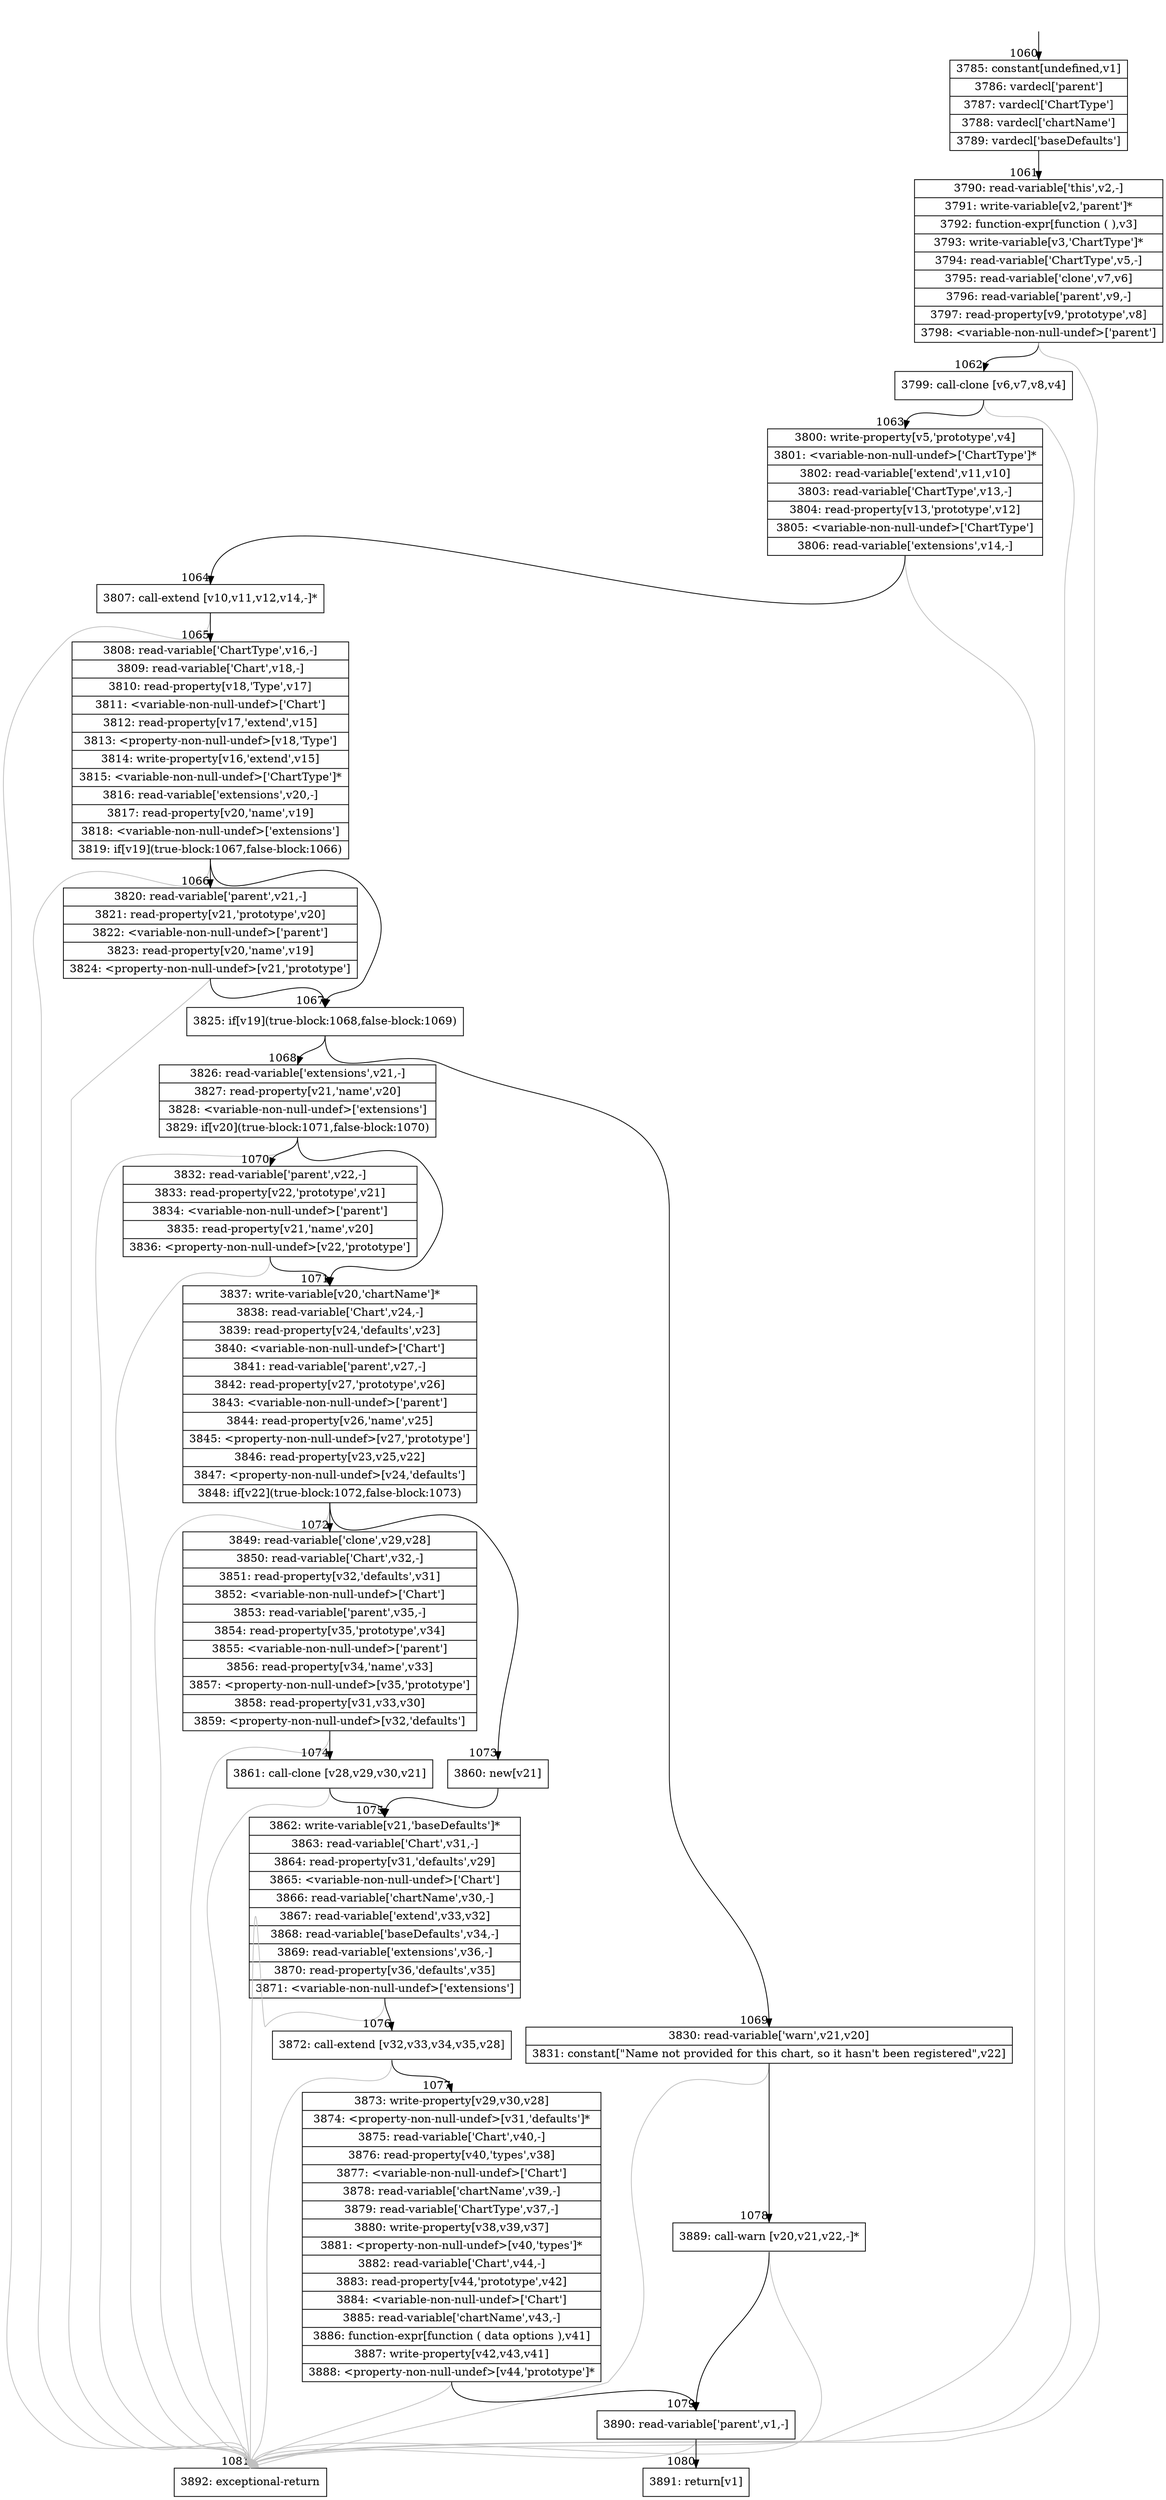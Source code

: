 digraph {
rankdir="TD"
BB_entry109[shape=none,label=""];
BB_entry109 -> BB1060 [tailport=s, headport=n, headlabel="    1060"]
BB1060 [shape=record label="{3785: constant[undefined,v1]|3786: vardecl['parent']|3787: vardecl['ChartType']|3788: vardecl['chartName']|3789: vardecl['baseDefaults']}" ] 
BB1060 -> BB1061 [tailport=s, headport=n, headlabel="      1061"]
BB1061 [shape=record label="{3790: read-variable['this',v2,-]|3791: write-variable[v2,'parent']*|3792: function-expr[function ( ),v3]|3793: write-variable[v3,'ChartType']*|3794: read-variable['ChartType',v5,-]|3795: read-variable['clone',v7,v6]|3796: read-variable['parent',v9,-]|3797: read-property[v9,'prototype',v8]|3798: \<variable-non-null-undef\>['parent']}" ] 
BB1061 -> BB1062 [tailport=s, headport=n, headlabel="      1062"]
BB1061 -> BB1081 [tailport=s, headport=n, color=gray, headlabel="      1081"]
BB1062 [shape=record label="{3799: call-clone [v6,v7,v8,v4]}" ] 
BB1062 -> BB1063 [tailport=s, headport=n, headlabel="      1063"]
BB1062 -> BB1081 [tailport=s, headport=n, color=gray]
BB1063 [shape=record label="{3800: write-property[v5,'prototype',v4]|3801: \<variable-non-null-undef\>['ChartType']*|3802: read-variable['extend',v11,v10]|3803: read-variable['ChartType',v13,-]|3804: read-property[v13,'prototype',v12]|3805: \<variable-non-null-undef\>['ChartType']|3806: read-variable['extensions',v14,-]}" ] 
BB1063 -> BB1064 [tailport=s, headport=n, headlabel="      1064"]
BB1063 -> BB1081 [tailport=s, headport=n, color=gray]
BB1064 [shape=record label="{3807: call-extend [v10,v11,v12,v14,-]*}" ] 
BB1064 -> BB1065 [tailport=s, headport=n, headlabel="      1065"]
BB1064 -> BB1081 [tailport=s, headport=n, color=gray]
BB1065 [shape=record label="{3808: read-variable['ChartType',v16,-]|3809: read-variable['Chart',v18,-]|3810: read-property[v18,'Type',v17]|3811: \<variable-non-null-undef\>['Chart']|3812: read-property[v17,'extend',v15]|3813: \<property-non-null-undef\>[v18,'Type']|3814: write-property[v16,'extend',v15]|3815: \<variable-non-null-undef\>['ChartType']*|3816: read-variable['extensions',v20,-]|3817: read-property[v20,'name',v19]|3818: \<variable-non-null-undef\>['extensions']|3819: if[v19](true-block:1067,false-block:1066)}" ] 
BB1065 -> BB1067 [tailport=s, headport=n, headlabel="      1067"]
BB1065 -> BB1066 [tailport=s, headport=n, headlabel="      1066"]
BB1065 -> BB1081 [tailport=s, headport=n, color=gray]
BB1066 [shape=record label="{3820: read-variable['parent',v21,-]|3821: read-property[v21,'prototype',v20]|3822: \<variable-non-null-undef\>['parent']|3823: read-property[v20,'name',v19]|3824: \<property-non-null-undef\>[v21,'prototype']}" ] 
BB1066 -> BB1067 [tailport=s, headport=n]
BB1066 -> BB1081 [tailport=s, headport=n, color=gray]
BB1067 [shape=record label="{3825: if[v19](true-block:1068,false-block:1069)}" ] 
BB1067 -> BB1068 [tailport=s, headport=n, headlabel="      1068"]
BB1067 -> BB1069 [tailport=s, headport=n, headlabel="      1069"]
BB1068 [shape=record label="{3826: read-variable['extensions',v21,-]|3827: read-property[v21,'name',v20]|3828: \<variable-non-null-undef\>['extensions']|3829: if[v20](true-block:1071,false-block:1070)}" ] 
BB1068 -> BB1071 [tailport=s, headport=n, headlabel="      1071"]
BB1068 -> BB1070 [tailport=s, headport=n, headlabel="      1070"]
BB1068 -> BB1081 [tailport=s, headport=n, color=gray]
BB1069 [shape=record label="{3830: read-variable['warn',v21,v20]|3831: constant[\"Name not provided for this chart, so it hasn't been registered\",v22]}" ] 
BB1069 -> BB1078 [tailport=s, headport=n, headlabel="      1078"]
BB1069 -> BB1081 [tailport=s, headport=n, color=gray]
BB1070 [shape=record label="{3832: read-variable['parent',v22,-]|3833: read-property[v22,'prototype',v21]|3834: \<variable-non-null-undef\>['parent']|3835: read-property[v21,'name',v20]|3836: \<property-non-null-undef\>[v22,'prototype']}" ] 
BB1070 -> BB1071 [tailport=s, headport=n]
BB1070 -> BB1081 [tailport=s, headport=n, color=gray]
BB1071 [shape=record label="{3837: write-variable[v20,'chartName']*|3838: read-variable['Chart',v24,-]|3839: read-property[v24,'defaults',v23]|3840: \<variable-non-null-undef\>['Chart']|3841: read-variable['parent',v27,-]|3842: read-property[v27,'prototype',v26]|3843: \<variable-non-null-undef\>['parent']|3844: read-property[v26,'name',v25]|3845: \<property-non-null-undef\>[v27,'prototype']|3846: read-property[v23,v25,v22]|3847: \<property-non-null-undef\>[v24,'defaults']|3848: if[v22](true-block:1072,false-block:1073)}" ] 
BB1071 -> BB1072 [tailport=s, headport=n, headlabel="      1072"]
BB1071 -> BB1073 [tailport=s, headport=n, headlabel="      1073"]
BB1071 -> BB1081 [tailport=s, headport=n, color=gray]
BB1072 [shape=record label="{3849: read-variable['clone',v29,v28]|3850: read-variable['Chart',v32,-]|3851: read-property[v32,'defaults',v31]|3852: \<variable-non-null-undef\>['Chart']|3853: read-variable['parent',v35,-]|3854: read-property[v35,'prototype',v34]|3855: \<variable-non-null-undef\>['parent']|3856: read-property[v34,'name',v33]|3857: \<property-non-null-undef\>[v35,'prototype']|3858: read-property[v31,v33,v30]|3859: \<property-non-null-undef\>[v32,'defaults']}" ] 
BB1072 -> BB1074 [tailport=s, headport=n, headlabel="      1074"]
BB1072 -> BB1081 [tailport=s, headport=n, color=gray]
BB1073 [shape=record label="{3860: new[v21]}" ] 
BB1073 -> BB1075 [tailport=s, headport=n, headlabel="      1075"]
BB1074 [shape=record label="{3861: call-clone [v28,v29,v30,v21]}" ] 
BB1074 -> BB1075 [tailport=s, headport=n]
BB1074 -> BB1081 [tailport=s, headport=n, color=gray]
BB1075 [shape=record label="{3862: write-variable[v21,'baseDefaults']*|3863: read-variable['Chart',v31,-]|3864: read-property[v31,'defaults',v29]|3865: \<variable-non-null-undef\>['Chart']|3866: read-variable['chartName',v30,-]|3867: read-variable['extend',v33,v32]|3868: read-variable['baseDefaults',v34,-]|3869: read-variable['extensions',v36,-]|3870: read-property[v36,'defaults',v35]|3871: \<variable-non-null-undef\>['extensions']}" ] 
BB1075 -> BB1076 [tailport=s, headport=n, headlabel="      1076"]
BB1075 -> BB1081 [tailport=s, headport=n, color=gray]
BB1076 [shape=record label="{3872: call-extend [v32,v33,v34,v35,v28]}" ] 
BB1076 -> BB1077 [tailport=s, headport=n, headlabel="      1077"]
BB1076 -> BB1081 [tailport=s, headport=n, color=gray]
BB1077 [shape=record label="{3873: write-property[v29,v30,v28]|3874: \<property-non-null-undef\>[v31,'defaults']*|3875: read-variable['Chart',v40,-]|3876: read-property[v40,'types',v38]|3877: \<variable-non-null-undef\>['Chart']|3878: read-variable['chartName',v39,-]|3879: read-variable['ChartType',v37,-]|3880: write-property[v38,v39,v37]|3881: \<property-non-null-undef\>[v40,'types']*|3882: read-variable['Chart',v44,-]|3883: read-property[v44,'prototype',v42]|3884: \<variable-non-null-undef\>['Chart']|3885: read-variable['chartName',v43,-]|3886: function-expr[function ( data options ),v41]|3887: write-property[v42,v43,v41]|3888: \<property-non-null-undef\>[v44,'prototype']*}" ] 
BB1077 -> BB1079 [tailport=s, headport=n, headlabel="      1079"]
BB1077 -> BB1081 [tailport=s, headport=n, color=gray]
BB1078 [shape=record label="{3889: call-warn [v20,v21,v22,-]*}" ] 
BB1078 -> BB1079 [tailport=s, headport=n]
BB1078 -> BB1081 [tailport=s, headport=n, color=gray]
BB1079 [shape=record label="{3890: read-variable['parent',v1,-]}" ] 
BB1079 -> BB1080 [tailport=s, headport=n, headlabel="      1080"]
BB1079 -> BB1081 [tailport=s, headport=n, color=gray]
BB1080 [shape=record label="{3891: return[v1]}" ] 
BB1081 [shape=record label="{3892: exceptional-return}" ] 
//#$~ 1091
}
